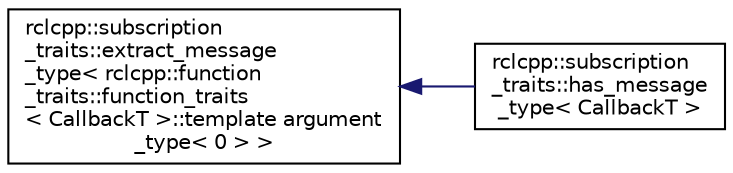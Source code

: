 digraph "Graphical Class Hierarchy"
{
  edge [fontname="Helvetica",fontsize="10",labelfontname="Helvetica",labelfontsize="10"];
  node [fontname="Helvetica",fontsize="10",shape=record];
  rankdir="LR";
  Node0 [label="rclcpp::subscription\l_traits::extract_message\l_type\< rclcpp::function\l_traits::function_traits\l\< CallbackT \>::template argument\l_type\< 0 \> \>",height=0.2,width=0.4,color="black", fillcolor="white", style="filled",URL="$structrclcpp_1_1subscription__traits_1_1extract__message__type.html"];
  Node0 -> Node1 [dir="back",color="midnightblue",fontsize="10",style="solid",fontname="Helvetica"];
  Node1 [label="rclcpp::subscription\l_traits::has_message\l_type\< CallbackT \>",height=0.2,width=0.4,color="black", fillcolor="white", style="filled",URL="$structrclcpp_1_1subscription__traits_1_1has__message__type.html"];
}
